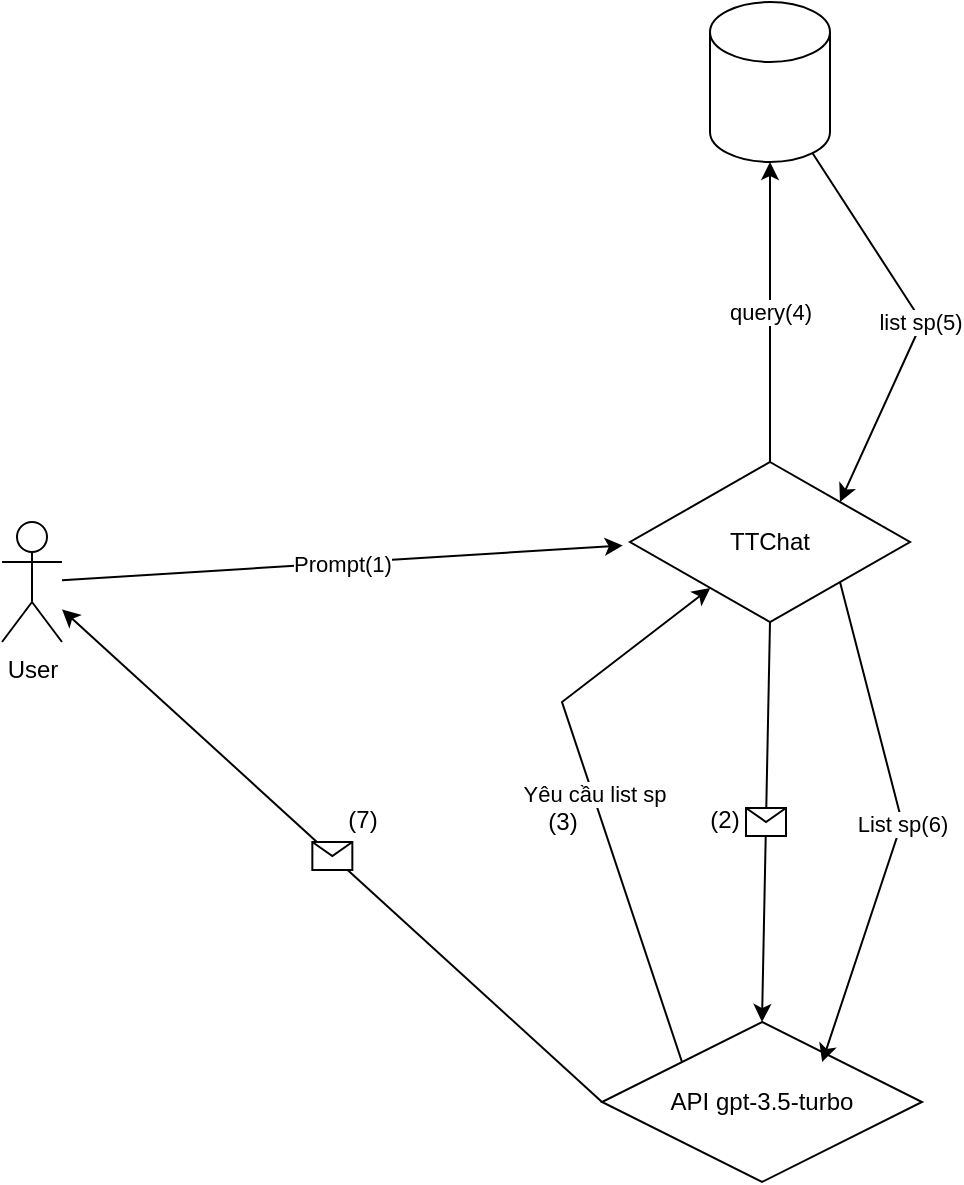 <mxfile version="22.1.11" type="github">
  <diagram name="Trang-1" id="iUiRBsldiwa9MTnrbCXM">
    <mxGraphModel dx="1097" dy="1776" grid="1" gridSize="10" guides="1" tooltips="1" connect="1" arrows="1" fold="1" page="1" pageScale="1" pageWidth="827" pageHeight="1169" math="0" shadow="0">
      <root>
        <mxCell id="0" />
        <mxCell id="1" parent="0" />
        <mxCell id="OFikI2lp0wbrISSMHoKi-1" value="User" style="shape=umlActor;verticalLabelPosition=bottom;verticalAlign=top;html=1;outlineConnect=0;" vertex="1" parent="1">
          <mxGeometry x="100" y="-430" width="30" height="60" as="geometry" />
        </mxCell>
        <mxCell id="OFikI2lp0wbrISSMHoKi-6" value="TTChat" style="rhombus;whiteSpace=wrap;html=1;" vertex="1" parent="1">
          <mxGeometry x="414" y="-460" width="140" height="80" as="geometry" />
        </mxCell>
        <mxCell id="OFikI2lp0wbrISSMHoKi-8" value="API gpt-3.5-turbo" style="rhombus;whiteSpace=wrap;html=1;" vertex="1" parent="1">
          <mxGeometry x="400" y="-180" width="160" height="80" as="geometry" />
        </mxCell>
        <mxCell id="OFikI2lp0wbrISSMHoKi-20" value="" style="endArrow=classic;html=1;rounded=0;entryX=-0.026;entryY=0.522;entryDx=0;entryDy=0;entryPerimeter=0;" edge="1" parent="1" source="OFikI2lp0wbrISSMHoKi-1" target="OFikI2lp0wbrISSMHoKi-6">
          <mxGeometry relative="1" as="geometry">
            <mxPoint x="190" y="-310" as="sourcePoint" />
            <mxPoint x="290" y="-310" as="targetPoint" />
          </mxGeometry>
        </mxCell>
        <mxCell id="OFikI2lp0wbrISSMHoKi-21" value="Prompt(1)" style="edgeLabel;resizable=0;html=1;align=center;verticalAlign=middle;" connectable="0" vertex="1" parent="OFikI2lp0wbrISSMHoKi-20">
          <mxGeometry relative="1" as="geometry" />
        </mxCell>
        <mxCell id="OFikI2lp0wbrISSMHoKi-23" value="" style="endArrow=classic;html=1;rounded=0;exitX=0;exitY=0;exitDx=0;exitDy=0;" edge="1" parent="1" source="OFikI2lp0wbrISSMHoKi-8" target="OFikI2lp0wbrISSMHoKi-6">
          <mxGeometry relative="1" as="geometry">
            <mxPoint x="160" y="-310" as="sourcePoint" />
            <mxPoint x="320" y="-310" as="targetPoint" />
            <Array as="points">
              <mxPoint x="380" y="-340" />
            </Array>
          </mxGeometry>
        </mxCell>
        <mxCell id="OFikI2lp0wbrISSMHoKi-24" value="Yêu cầu list sp" style="edgeLabel;resizable=0;html=1;align=center;verticalAlign=middle;" connectable="0" vertex="1" parent="OFikI2lp0wbrISSMHoKi-23">
          <mxGeometry relative="1" as="geometry" />
        </mxCell>
        <mxCell id="OFikI2lp0wbrISSMHoKi-26" value="" style="shape=cylinder3;whiteSpace=wrap;html=1;boundedLbl=1;backgroundOutline=1;size=15;" vertex="1" parent="1">
          <mxGeometry x="454" y="-690" width="60" height="80" as="geometry" />
        </mxCell>
        <mxCell id="OFikI2lp0wbrISSMHoKi-33" value="" style="endArrow=classic;html=1;rounded=0;exitX=0.5;exitY=0;exitDx=0;exitDy=0;entryX=0.5;entryY=1;entryDx=0;entryDy=0;entryPerimeter=0;" edge="1" parent="1" source="OFikI2lp0wbrISSMHoKi-6" target="OFikI2lp0wbrISSMHoKi-26">
          <mxGeometry relative="1" as="geometry">
            <mxPoint x="380" y="-570" as="sourcePoint" />
            <mxPoint x="480" y="-570" as="targetPoint" />
          </mxGeometry>
        </mxCell>
        <mxCell id="OFikI2lp0wbrISSMHoKi-34" value="query(4)" style="edgeLabel;resizable=0;html=1;align=center;verticalAlign=middle;" connectable="0" vertex="1" parent="OFikI2lp0wbrISSMHoKi-33">
          <mxGeometry relative="1" as="geometry" />
        </mxCell>
        <mxCell id="OFikI2lp0wbrISSMHoKi-35" value="" style="endArrow=classic;html=1;rounded=0;entryX=1;entryY=0;entryDx=0;entryDy=0;exitX=0.855;exitY=1;exitDx=0;exitDy=-4.35;exitPerimeter=0;" edge="1" parent="1" source="OFikI2lp0wbrISSMHoKi-26" target="OFikI2lp0wbrISSMHoKi-6">
          <mxGeometry width="50" height="50" relative="1" as="geometry">
            <mxPoint x="410" y="-540" as="sourcePoint" />
            <mxPoint x="460" y="-590" as="targetPoint" />
            <Array as="points">
              <mxPoint x="560" y="-530" />
            </Array>
          </mxGeometry>
        </mxCell>
        <mxCell id="OFikI2lp0wbrISSMHoKi-36" value="list sp(5)" style="edgeLabel;html=1;align=center;verticalAlign=middle;resizable=0;points=[];" vertex="1" connectable="0" parent="OFikI2lp0wbrISSMHoKi-35">
          <mxGeometry x="-0.001" y="-1" relative="1" as="geometry">
            <mxPoint as="offset" />
          </mxGeometry>
        </mxCell>
        <mxCell id="OFikI2lp0wbrISSMHoKi-39" value="" style="endArrow=classic;html=1;rounded=0;exitX=0;exitY=0.5;exitDx=0;exitDy=0;" edge="1" parent="1" source="OFikI2lp0wbrISSMHoKi-8" target="OFikI2lp0wbrISSMHoKi-1">
          <mxGeometry relative="1" as="geometry">
            <mxPoint x="280" y="-260" as="sourcePoint" />
            <mxPoint x="380" y="-260" as="targetPoint" />
          </mxGeometry>
        </mxCell>
        <mxCell id="OFikI2lp0wbrISSMHoKi-40" value="" style="shape=message;html=1;outlineConnect=0;" vertex="1" parent="OFikI2lp0wbrISSMHoKi-39">
          <mxGeometry width="20" height="14" relative="1" as="geometry">
            <mxPoint x="-10" y="-7" as="offset" />
          </mxGeometry>
        </mxCell>
        <mxCell id="OFikI2lp0wbrISSMHoKi-41" value="(7)" style="text;html=1;align=center;verticalAlign=middle;resizable=0;points=[];autosize=1;strokeColor=none;fillColor=none;" vertex="1" parent="1">
          <mxGeometry x="260" y="-296" width="40" height="30" as="geometry" />
        </mxCell>
        <mxCell id="OFikI2lp0wbrISSMHoKi-42" value="" style="endArrow=classic;html=1;rounded=0;exitX=1;exitY=1;exitDx=0;exitDy=0;entryX=0.688;entryY=0.25;entryDx=0;entryDy=0;entryPerimeter=0;" edge="1" parent="1" source="OFikI2lp0wbrISSMHoKi-6" target="OFikI2lp0wbrISSMHoKi-8">
          <mxGeometry relative="1" as="geometry">
            <mxPoint x="280" y="-360" as="sourcePoint" />
            <mxPoint x="380" y="-360" as="targetPoint" />
            <Array as="points">
              <mxPoint x="550" y="-280" />
            </Array>
          </mxGeometry>
        </mxCell>
        <mxCell id="OFikI2lp0wbrISSMHoKi-43" value="List sp(6)" style="edgeLabel;resizable=0;html=1;align=center;verticalAlign=middle;" connectable="0" vertex="1" parent="OFikI2lp0wbrISSMHoKi-42">
          <mxGeometry relative="1" as="geometry" />
        </mxCell>
        <mxCell id="OFikI2lp0wbrISSMHoKi-45" value="" style="endArrow=classic;html=1;rounded=0;exitX=0.5;exitY=1;exitDx=0;exitDy=0;entryX=0.5;entryY=0;entryDx=0;entryDy=0;" edge="1" parent="1" source="OFikI2lp0wbrISSMHoKi-6" target="OFikI2lp0wbrISSMHoKi-8">
          <mxGeometry relative="1" as="geometry">
            <mxPoint x="280" y="-260" as="sourcePoint" />
            <mxPoint x="380" y="-260" as="targetPoint" />
          </mxGeometry>
        </mxCell>
        <mxCell id="OFikI2lp0wbrISSMHoKi-46" value="" style="shape=message;html=1;outlineConnect=0;" vertex="1" parent="OFikI2lp0wbrISSMHoKi-45">
          <mxGeometry width="20" height="14" relative="1" as="geometry">
            <mxPoint x="-10" y="-7" as="offset" />
          </mxGeometry>
        </mxCell>
        <mxCell id="OFikI2lp0wbrISSMHoKi-47" value="(2)" style="text;html=1;align=center;verticalAlign=middle;resizable=0;points=[];autosize=1;strokeColor=none;fillColor=none;" vertex="1" parent="1">
          <mxGeometry x="441" y="-296" width="40" height="30" as="geometry" />
        </mxCell>
        <mxCell id="OFikI2lp0wbrISSMHoKi-48" value="(3)" style="text;html=1;align=center;verticalAlign=middle;resizable=0;points=[];autosize=1;strokeColor=none;fillColor=none;" vertex="1" parent="1">
          <mxGeometry x="360" y="-295" width="40" height="30" as="geometry" />
        </mxCell>
      </root>
    </mxGraphModel>
  </diagram>
</mxfile>
